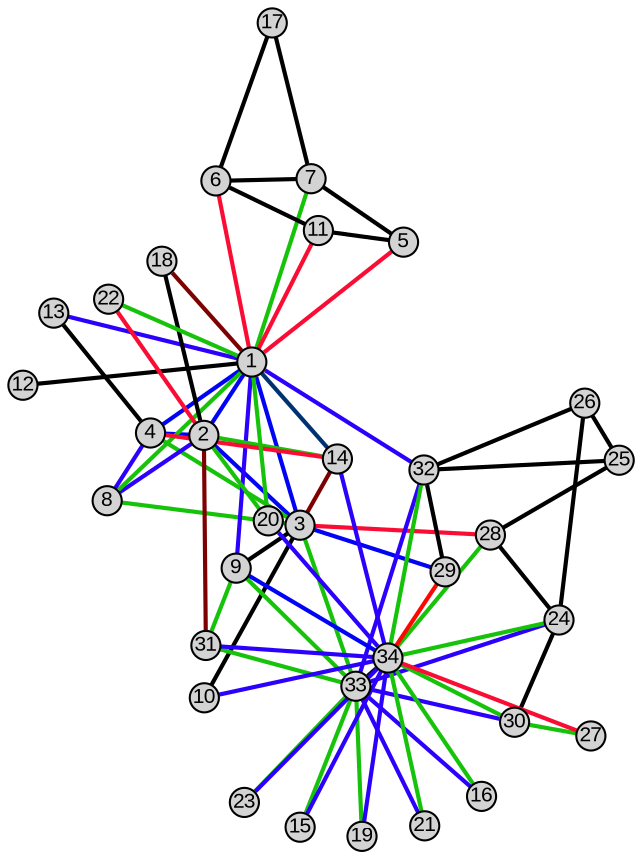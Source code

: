 graph G {
	graph [layout=neato,
		outputorder=edgesfirst,
		splines=line
	];
	node [fixedsize=true,
		fontname=Arial,
		fontsize=10,
		label="\N",
		shape=circle,
		style=filled
	];
	edge [arrowhead=none,
		penwidth=2
	];
	2	[height=0.20,
		pos="113.93,209.83",
		width=0.05];
	1	[height=0.20,
		pos="136.96,245.67",
		width=0.05];
	2 -- 1	[color="#0104f4"];
	3	[height=0.20,
		pos="160.01,167.62",
		width=0.05];
	3 -- 2	[color="#0104f4"];
	3 -- 1	[color="#0104f4"];
	4	[height=0.20,
		pos="88.708,212.7",
		width=0.05];
	4 -- 2	[color="#0104f4"];
	4 -- 1	[color="#0104f4"];
	4 -- 3	[color="#17c30a"];
	5	[height=0.20,
		pos="209.72,303.28",
		width=0.05];
	5 -- 1	[color="#fa0d34"];
	6	[height=0.20,
		pos="119.57,332.59",
		width=0.05];
	6 -- 1	[color="#fa0d34"];
	7	[height=0.20,
		pos="165.17,333.7",
		width=0.05];
	7 -- 1	[color="#17c30a"];
	7 -- 5	[color="#000000"];
	7 -- 6	[color="#000000"];
	8	[height=0.20,
		pos="67.502,179.43",
		width=0.05];
	8 -- 2	[color="#2b00fc"];
	8 -- 1	[color="#17c30a"];
	8 -- 3	[color="#17c30a"];
	8 -- 4	[color="#2b00fc"];
	9	[height=0.20,
		pos="128.86,146.81",
		width=0.05];
	9 -- 1	[color="#2b00fc"];
	9 -- 3	[color="#000000"];
	10	[height=0.20,
		pos="112.98,84.766",
		width=0.05];
	10 -- 3	[color="#000000"];
	11	[height=0.20,
		pos="168.95,308.86",
		width=0.05];
	11 -- 1	[color="#fa0d34"];
	11 -- 5	[color="#000000"];
	11 -- 6	[color="#000000"];
	12	[height=0.20,
		pos="27,234.32",
		width=0.05];
	12 -- 1	[color="#000000"];
	13	[height=0.20,
		pos="41.767,269.46",
		width=0.05];
	13 -- 1	[color="#2b00fc"];
	13 -- 4	[color="#000000"];
	14	[height=0.20,
		pos="178.13,199.21",
		width=0.05];
	14 -- 2	[color="#17c30a"];
	14 -- 1	[color="#003272"];
	14 -- 3	[color="#7d0100"];
	14 -- 4	[color="#fa0d34"];
	17	[height=0.20,
		pos="146.46,408.46",
		width=0.05];
	17 -- 6	[color="#000000"];
	17 -- 7	[color="#000000"];
	18	[height=0.20,
		pos="93.839,293.88",
		width=0.05];
	18 -- 2	[color="#000000"];
	18 -- 1	[color="#7d0100"];
	20	[height=0.20,
		pos="144.57,168.72",
		width=0.05];
	20 -- 2	[color="#17c30a"];
	20 -- 1	[color="#17c30a"];
	22	[height=0.20,
		pos="68.147,275.54",
		width=0.05];
	22 -- 2	[color="#fa0d34"];
	22 -- 1	[color="#17c30a"];
	26	[height=0.20,
		pos="296.74,225.95",
		width=0.05];
	24	[height=0.20,
		pos="284.35,121.83",
		width=0.05];
	26 -- 24	[color="#000000"];
	25	[height=0.20,
		pos="313.27,198.58",
		width=0.05];
	26 -- 25	[color="#000000"];
	28	[height=0.20,
		pos="251.45,162.67",
		width=0.05];
	28 -- 3	[color="#fa0d34"];
	28 -- 24	[color="#000000"];
	28 -- 25	[color="#000000"];
	29	[height=0.20,
		pos="229.66,145.07",
		width=0.05];
	29 -- 3	[color="#0104f4"];
	30	[height=0.20,
		pos="263.06,72.616",
		width=0.05];
	30 -- 24	[color="#000000"];
	27	[height=0.20,
		pos="299.74,66.425",
		width=0.05];
	30 -- 27	[color="#17c30a"];
	31	[height=0.20,
		pos="116.32,109.32",
		width=0.05];
	31 -- 2	[color="#7d0100"];
	31 -- 9	[color="#17c30a"];
	32	[height=0.20,
		pos="219.56,193.88",
		width=0.05];
	32 -- 1	[color="#2b00fc"];
	32 -- 26	[color="#000000"];
	32 -- 25	[color="#000000"];
	32 -- 29	[color="#000000"];
	33	[height=0.20,
		pos="187.07,90.044",
		width=0.05];
	33 -- 3	[color="#17c30a"];
	33 -- 9	[color="#17c30a"];
	33 -- 24	[color="#2b00fc"];
	33 -- 30	[color="#2b00fc"];
	33 -- 31	[color="#17c30a"];
	33 -- 32	[color="#2b00fc"];
	15	[height=0.20,
		pos="160.05,22.445",
		width=0.05];
	33 -- 15	[color="#17c30a"];
	16	[height=0.20,
		pos="247.19,37.117",
		width=0.05];
	33 -- 16	[color="#2b00fc"];
	19	[height=0.20,
		pos="189.73,18",
		width=0.05];
	33 -- 19	[color="#17c30a"];
	21	[height=0.20,
		pos="219.85,23.015",
		width=0.05];
	33 -- 21	[color="#2b00fc"];
	23	[height=0.20,
		pos="133.37,34.374",
		width=0.05];
	33 -- 23	[color="#17c30a"];
	34	[height=0.20,
		pos="202.28,103.62",
		width=0.05];
	34 -- 9	[color="#0104f4"];
	34 -- 10	[color="#2b00fc"];
	34 -- 14	[color="#2b00fc"];
	34 -- 20	[color="#2b00fc"];
	34 -- 24	[color="#17c30a"];
	34 -- 28	[color="#17c30a"];
	34 -- 29	[color="#fc0800"];
	34 -- 30	[color="#17c30a"];
	34 -- 27	[color="#fa0d34"];
	34 -- 31	[color="#2b00fc"];
	34 -- 32	[color="#17c30a"];
	34 -- 33	[color="#000f20"];
	34 -- 15	[color="#2b00fc"];
	34 -- 16	[color="#17c30a"];
	34 -- 19	[color="#2b00fc"];
	34 -- 21	[color="#17c30a"];
	34 -- 23	[color="#2b00fc"];
}
